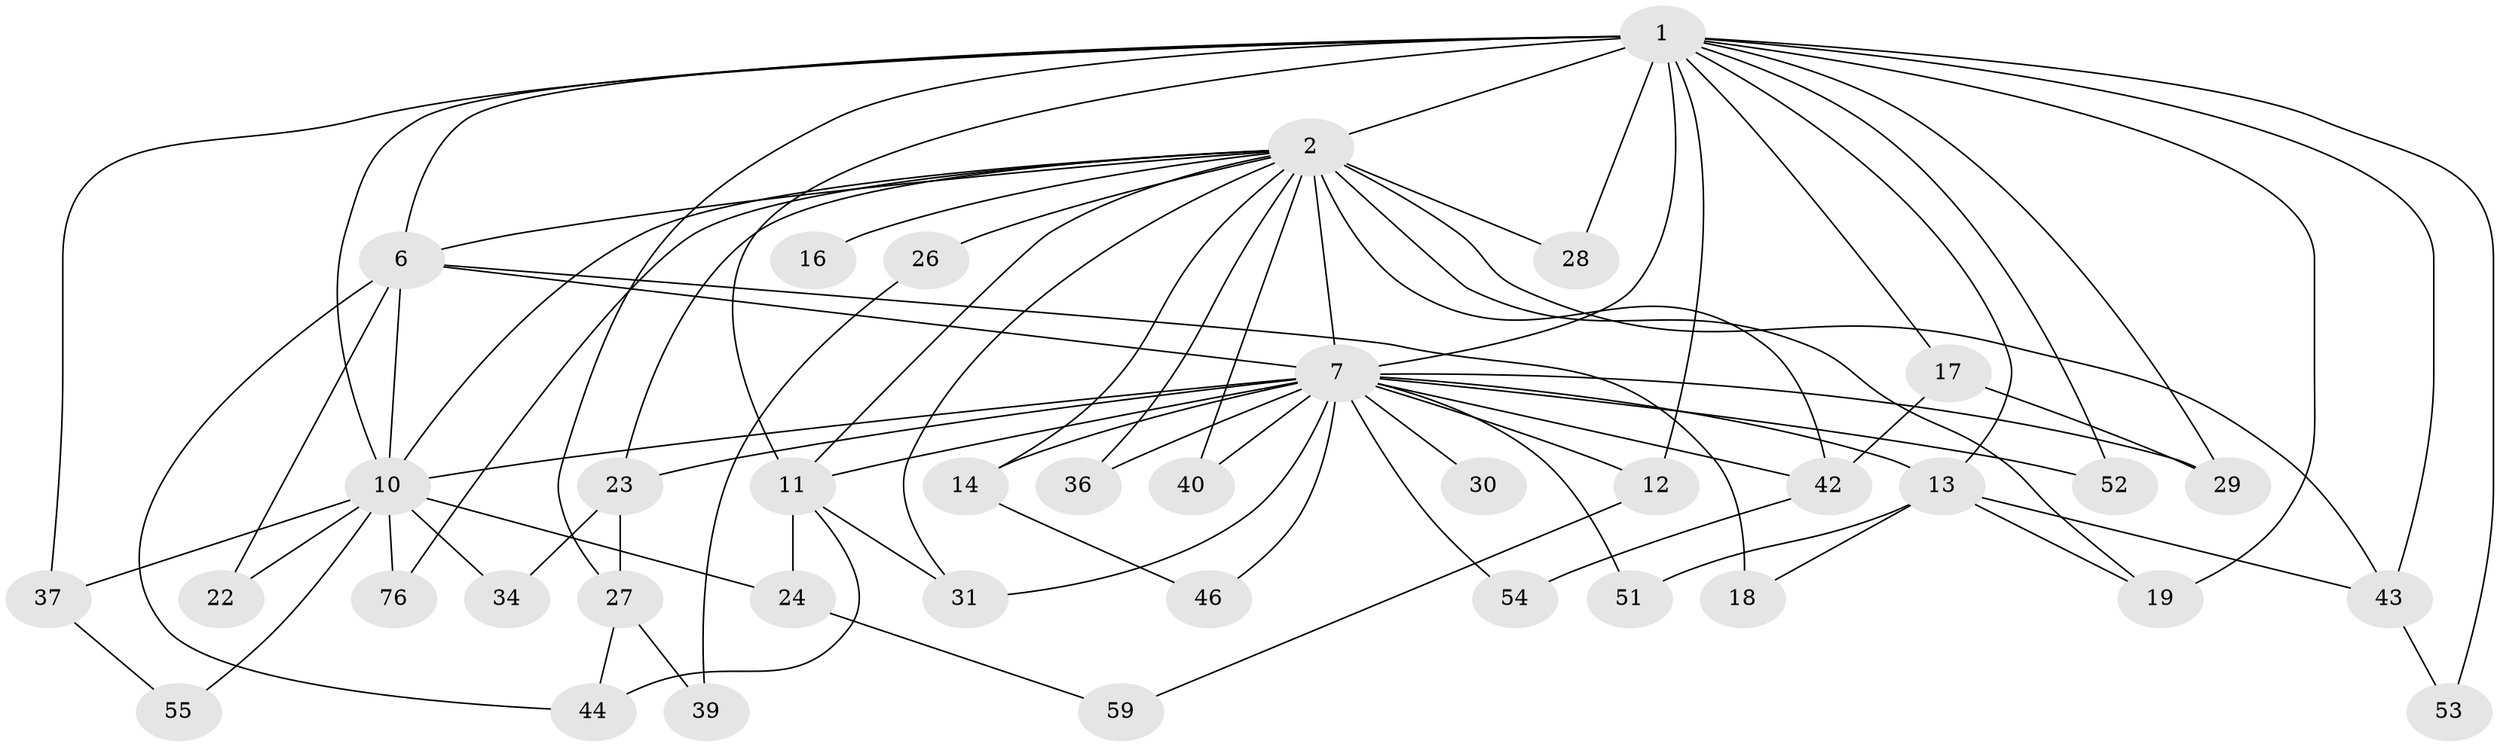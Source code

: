 // original degree distribution, {14: 0.013157894736842105, 26: 0.013157894736842105, 19: 0.013157894736842105, 10: 0.013157894736842105, 25: 0.02631578947368421, 15: 0.02631578947368421, 17: 0.013157894736842105, 11: 0.013157894736842105, 6: 0.013157894736842105, 3: 0.18421052631578946, 7: 0.013157894736842105, 2: 0.5131578947368421, 4: 0.14473684210526316}
// Generated by graph-tools (version 1.1) at 2025/14/03/09/25 04:14:04]
// undirected, 38 vertices, 79 edges
graph export_dot {
graph [start="1"]
  node [color=gray90,style=filled];
  1 [super="+4"];
  2 [super="+45+3+69+15+48+57+50"];
  6 [super="+47+35"];
  7 [super="+61+8+9"];
  10;
  11 [super="+62"];
  12;
  13;
  14;
  16;
  17;
  18;
  19 [super="+49"];
  22;
  23;
  24;
  26;
  27;
  28;
  29;
  30;
  31 [super="+73"];
  34;
  36;
  37;
  39;
  40;
  42;
  43;
  44;
  46;
  51;
  52;
  53;
  54;
  55;
  59;
  76;
  1 -- 2 [weight=8];
  1 -- 6 [weight=3];
  1 -- 7 [weight=12];
  1 -- 10 [weight=3];
  1 -- 11;
  1 -- 27;
  1 -- 52;
  1 -- 12;
  1 -- 13;
  1 -- 17;
  1 -- 19 [weight=2];
  1 -- 28 [weight=2];
  1 -- 29;
  1 -- 37;
  1 -- 43;
  1 -- 53;
  2 -- 6 [weight=6];
  2 -- 7 [weight=12];
  2 -- 10 [weight=2];
  2 -- 11;
  2 -- 14;
  2 -- 16 [weight=2];
  2 -- 19;
  2 -- 28;
  2 -- 36;
  2 -- 40;
  2 -- 42;
  2 -- 76;
  2 -- 23;
  2 -- 26 [weight=3];
  2 -- 31;
  2 -- 43;
  6 -- 7 [weight=5];
  6 -- 10;
  6 -- 18 [weight=2];
  6 -- 22;
  6 -- 44;
  7 -- 10 [weight=3];
  7 -- 23;
  7 -- 30 [weight=2];
  7 -- 46;
  7 -- 52;
  7 -- 29;
  7 -- 11;
  7 -- 12;
  7 -- 13;
  7 -- 14;
  7 -- 31;
  7 -- 36;
  7 -- 40;
  7 -- 42;
  7 -- 51;
  7 -- 54;
  10 -- 22;
  10 -- 24;
  10 -- 34;
  10 -- 37;
  10 -- 55;
  10 -- 76;
  11 -- 24;
  11 -- 44;
  11 -- 31;
  12 -- 59;
  13 -- 18;
  13 -- 19;
  13 -- 43;
  13 -- 51;
  14 -- 46;
  17 -- 29;
  17 -- 42;
  23 -- 27;
  23 -- 34;
  24 -- 59;
  26 -- 39;
  27 -- 39;
  27 -- 44;
  37 -- 55;
  42 -- 54;
  43 -- 53;
}
